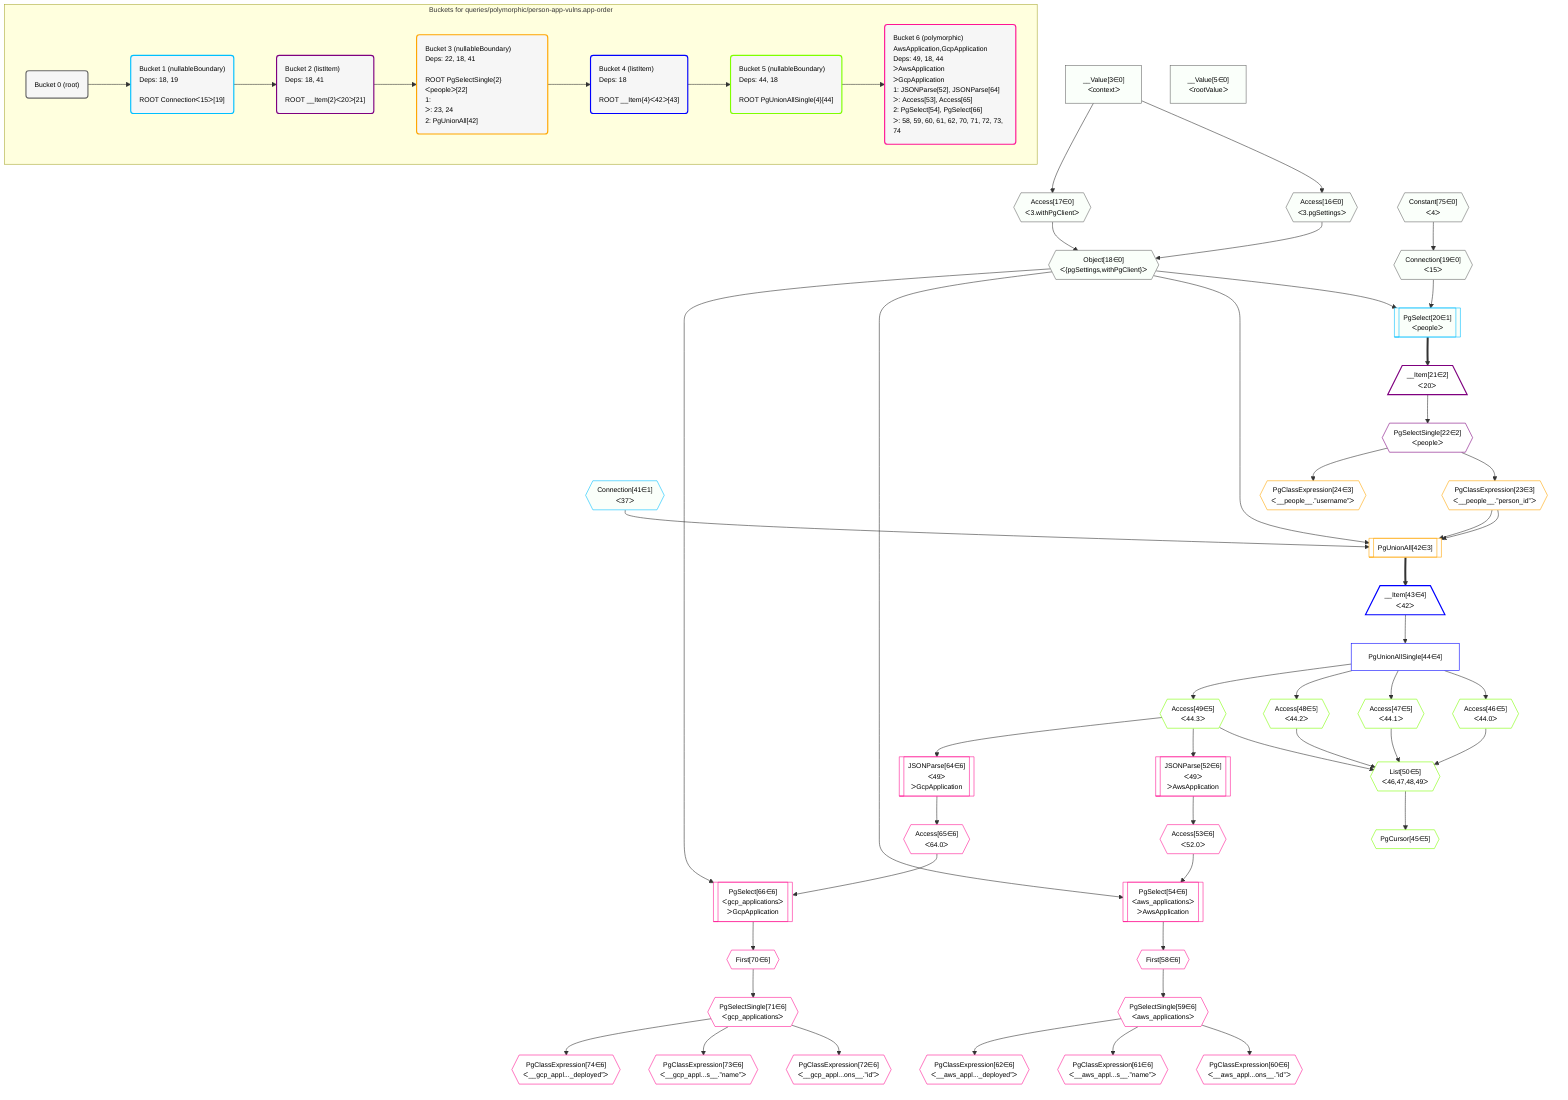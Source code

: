 %%{init: {'themeVariables': { 'fontSize': '12px'}}}%%
graph TD
    classDef path fill:#eee,stroke:#000,color:#000
    classDef plan fill:#fff,stroke-width:1px,color:#000
    classDef itemplan fill:#fff,stroke-width:2px,color:#000
    classDef unbatchedplan fill:#dff,stroke-width:1px,color:#000
    classDef sideeffectplan fill:#fcc,stroke-width:2px,color:#000
    classDef bucket fill:#f6f6f6,color:#000,stroke-width:2px,text-align:left


    %% plan dependencies
    Object18{{"Object[18∈0]<br />ᐸ{pgSettings,withPgClient}ᐳ"}}:::plan
    Access16{{"Access[16∈0]<br />ᐸ3.pgSettingsᐳ"}}:::plan
    Access17{{"Access[17∈0]<br />ᐸ3.withPgClientᐳ"}}:::plan
    Access16 & Access17 --> Object18
    __Value3["__Value[3∈0]<br />ᐸcontextᐳ"]:::plan
    __Value3 --> Access16
    __Value3 --> Access17
    Connection19{{"Connection[19∈0]<br />ᐸ15ᐳ"}}:::plan
    Constant75{{"Constant[75∈0]<br />ᐸ4ᐳ"}}:::plan
    Constant75 --> Connection19
    __Value5["__Value[5∈0]<br />ᐸrootValueᐳ"]:::plan
    PgSelect20[["PgSelect[20∈1]<br />ᐸpeopleᐳ"]]:::plan
    Object18 & Connection19 --> PgSelect20
    Connection41{{"Connection[41∈1]<br />ᐸ37ᐳ"}}:::plan
    __Item21[/"__Item[21∈2]<br />ᐸ20ᐳ"\]:::itemplan
    PgSelect20 ==> __Item21
    PgSelectSingle22{{"PgSelectSingle[22∈2]<br />ᐸpeopleᐳ"}}:::plan
    __Item21 --> PgSelectSingle22
    PgUnionAll42[["PgUnionAll[42∈3]"]]:::plan
    PgClassExpression23{{"PgClassExpression[23∈3]<br />ᐸ__people__.”person_id”ᐳ"}}:::plan
    Object18 & PgClassExpression23 & PgClassExpression23 & Connection41 --> PgUnionAll42
    PgSelectSingle22 --> PgClassExpression23
    PgClassExpression24{{"PgClassExpression[24∈3]<br />ᐸ__people__.”username”ᐳ"}}:::plan
    PgSelectSingle22 --> PgClassExpression24
    __Item43[/"__Item[43∈4]<br />ᐸ42ᐳ"\]:::itemplan
    PgUnionAll42 ==> __Item43
    PgUnionAllSingle44["PgUnionAllSingle[44∈4]"]:::plan
    __Item43 --> PgUnionAllSingle44
    List50{{"List[50∈5]<br />ᐸ46,47,48,49ᐳ"}}:::plan
    Access46{{"Access[46∈5]<br />ᐸ44.0ᐳ"}}:::plan
    Access47{{"Access[47∈5]<br />ᐸ44.1ᐳ"}}:::plan
    Access48{{"Access[48∈5]<br />ᐸ44.2ᐳ"}}:::plan
    Access49{{"Access[49∈5]<br />ᐸ44.3ᐳ"}}:::plan
    Access46 & Access47 & Access48 & Access49 --> List50
    PgCursor45{{"PgCursor[45∈5]"}}:::plan
    List50 --> PgCursor45
    PgUnionAllSingle44 --> Access46
    PgUnionAllSingle44 --> Access47
    PgUnionAllSingle44 --> Access48
    PgUnionAllSingle44 --> Access49
    PgSelect54[["PgSelect[54∈6]<br />ᐸaws_applicationsᐳ<br />ᐳAwsApplication"]]:::plan
    Access53{{"Access[53∈6]<br />ᐸ52.0ᐳ"}}:::plan
    Object18 & Access53 --> PgSelect54
    PgSelect66[["PgSelect[66∈6]<br />ᐸgcp_applicationsᐳ<br />ᐳGcpApplication"]]:::plan
    Access65{{"Access[65∈6]<br />ᐸ64.0ᐳ"}}:::plan
    Object18 & Access65 --> PgSelect66
    JSONParse52[["JSONParse[52∈6]<br />ᐸ49ᐳ<br />ᐳAwsApplication"]]:::plan
    Access49 --> JSONParse52
    JSONParse52 --> Access53
    First58{{"First[58∈6]"}}:::plan
    PgSelect54 --> First58
    PgSelectSingle59{{"PgSelectSingle[59∈6]<br />ᐸaws_applicationsᐳ"}}:::plan
    First58 --> PgSelectSingle59
    PgClassExpression60{{"PgClassExpression[60∈6]<br />ᐸ__aws_appl...ons__.”id”ᐳ"}}:::plan
    PgSelectSingle59 --> PgClassExpression60
    PgClassExpression61{{"PgClassExpression[61∈6]<br />ᐸ__aws_appl...s__.”name”ᐳ"}}:::plan
    PgSelectSingle59 --> PgClassExpression61
    PgClassExpression62{{"PgClassExpression[62∈6]<br />ᐸ__aws_appl..._deployed”ᐳ"}}:::plan
    PgSelectSingle59 --> PgClassExpression62
    JSONParse64[["JSONParse[64∈6]<br />ᐸ49ᐳ<br />ᐳGcpApplication"]]:::plan
    Access49 --> JSONParse64
    JSONParse64 --> Access65
    First70{{"First[70∈6]"}}:::plan
    PgSelect66 --> First70
    PgSelectSingle71{{"PgSelectSingle[71∈6]<br />ᐸgcp_applicationsᐳ"}}:::plan
    First70 --> PgSelectSingle71
    PgClassExpression72{{"PgClassExpression[72∈6]<br />ᐸ__gcp_appl...ons__.”id”ᐳ"}}:::plan
    PgSelectSingle71 --> PgClassExpression72
    PgClassExpression73{{"PgClassExpression[73∈6]<br />ᐸ__gcp_appl...s__.”name”ᐳ"}}:::plan
    PgSelectSingle71 --> PgClassExpression73
    PgClassExpression74{{"PgClassExpression[74∈6]<br />ᐸ__gcp_appl..._deployed”ᐳ"}}:::plan
    PgSelectSingle71 --> PgClassExpression74

    %% define steps

    subgraph "Buckets for queries/polymorphic/person-app-vulns.app-order"
    Bucket0("Bucket 0 (root)"):::bucket
    classDef bucket0 stroke:#696969
    class Bucket0,__Value3,__Value5,Access16,Access17,Object18,Connection19,Constant75 bucket0
    Bucket1("Bucket 1 (nullableBoundary)<br />Deps: 18, 19<br /><br />ROOT Connectionᐸ15ᐳ[19]"):::bucket
    classDef bucket1 stroke:#00bfff
    class Bucket1,PgSelect20,Connection41 bucket1
    Bucket2("Bucket 2 (listItem)<br />Deps: 18, 41<br /><br />ROOT __Item{2}ᐸ20ᐳ[21]"):::bucket
    classDef bucket2 stroke:#7f007f
    class Bucket2,__Item21,PgSelectSingle22 bucket2
    Bucket3("Bucket 3 (nullableBoundary)<br />Deps: 22, 18, 41<br /><br />ROOT PgSelectSingle{2}ᐸpeopleᐳ[22]<br />1: <br />ᐳ: 23, 24<br />2: PgUnionAll[42]"):::bucket
    classDef bucket3 stroke:#ffa500
    class Bucket3,PgClassExpression23,PgClassExpression24,PgUnionAll42 bucket3
    Bucket4("Bucket 4 (listItem)<br />Deps: 18<br /><br />ROOT __Item{4}ᐸ42ᐳ[43]"):::bucket
    classDef bucket4 stroke:#0000ff
    class Bucket4,__Item43,PgUnionAllSingle44 bucket4
    Bucket5("Bucket 5 (nullableBoundary)<br />Deps: 44, 18<br /><br />ROOT PgUnionAllSingle{4}[44]"):::bucket
    classDef bucket5 stroke:#7fff00
    class Bucket5,PgCursor45,Access46,Access47,Access48,Access49,List50 bucket5
    Bucket6("Bucket 6 (polymorphic)<br />AwsApplication,GcpApplication<br />Deps: 49, 18, 44<br />ᐳAwsApplication<br />ᐳGcpApplication<br />1: JSONParse[52], JSONParse[64]<br />ᐳ: Access[53], Access[65]<br />2: PgSelect[54], PgSelect[66]<br />ᐳ: 58, 59, 60, 61, 62, 70, 71, 72, 73, 74"):::bucket
    classDef bucket6 stroke:#ff1493
    class Bucket6,JSONParse52,Access53,PgSelect54,First58,PgSelectSingle59,PgClassExpression60,PgClassExpression61,PgClassExpression62,JSONParse64,Access65,PgSelect66,First70,PgSelectSingle71,PgClassExpression72,PgClassExpression73,PgClassExpression74 bucket6
    Bucket0 --> Bucket1
    Bucket1 --> Bucket2
    Bucket2 --> Bucket3
    Bucket3 --> Bucket4
    Bucket4 --> Bucket5
    Bucket5 --> Bucket6
    classDef unary fill:#fafffa,borderWidth:8px
    class Object18,Access16,Access17,Connection19,__Value3,__Value5,Constant75,PgSelect20,Connection41 unary
    end